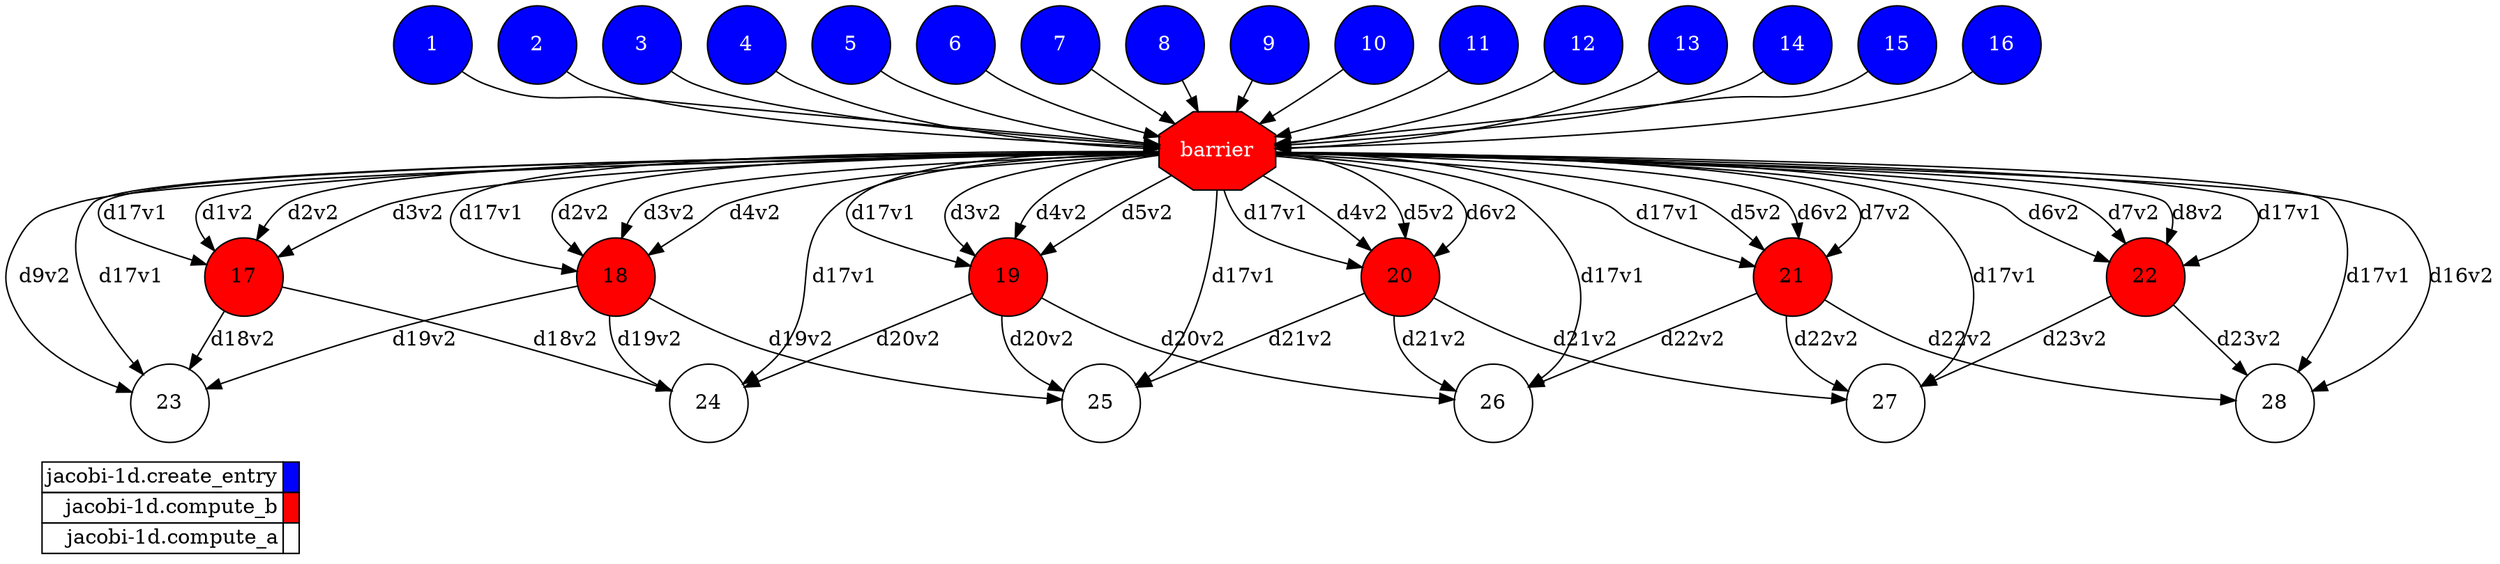 digraph {
  rankdir=TB;
  labeljust="l";
  subgraph dependence_graph {
    ranksep=0.20;
    node[height=0.75];

1[shape=circle, style=filled fillcolor="#0000ff" fontcolor="#ffffff"];
2[shape=circle, style=filled fillcolor="#0000ff" fontcolor="#ffffff"];
3[shape=circle, style=filled fillcolor="#0000ff" fontcolor="#ffffff"];
4[shape=circle, style=filled fillcolor="#0000ff" fontcolor="#ffffff"];
5[shape=circle, style=filled fillcolor="#0000ff" fontcolor="#ffffff"];
6[shape=circle, style=filled fillcolor="#0000ff" fontcolor="#ffffff"];
7[shape=circle, style=filled fillcolor="#0000ff" fontcolor="#ffffff"];
8[shape=circle, style=filled fillcolor="#0000ff" fontcolor="#ffffff"];
9[shape=circle, style=filled fillcolor="#0000ff" fontcolor="#ffffff"];
10[shape=circle, style=filled fillcolor="#0000ff" fontcolor="#ffffff"];
11[shape=circle, style=filled fillcolor="#0000ff" fontcolor="#ffffff"];
12[shape=circle, style=filled fillcolor="#0000ff" fontcolor="#ffffff"];
13[shape=circle, style=filled fillcolor="#0000ff" fontcolor="#ffffff"];
14[shape=circle, style=filled fillcolor="#0000ff" fontcolor="#ffffff"];
15[shape=circle, style=filled fillcolor="#0000ff" fontcolor="#ffffff"];
16[shape=circle, style=filled fillcolor="#0000ff" fontcolor="#ffffff"];
Synchro1[label="barrier", shape=octagon, style=filled fillcolor="#ff0000" fontcolor="#FFFFFF"];
1 -> Synchro1;
12 -> Synchro1;
4 -> Synchro1;
15 -> Synchro1;
6 -> Synchro1;
3 -> Synchro1;
5 -> Synchro1;
2 -> Synchro1;
8 -> Synchro1;
9 -> Synchro1;
7 -> Synchro1;
16 -> Synchro1;
10 -> Synchro1;
11 -> Synchro1;
14 -> Synchro1;
13 -> Synchro1;
17[shape=circle, style=filled fillcolor="#ff0000" fontcolor="#000000"];
Synchro1 -> 17[ label="d17v1" ];
Synchro1 -> 17[ label="d1v2" ];
Synchro1 -> 17[ label="d2v2" ];
Synchro1 -> 17[ label="d3v2" ];
18[shape=circle, style=filled fillcolor="#ff0000" fontcolor="#000000"];
Synchro1 -> 18[ label="d17v1" ];
Synchro1 -> 18[ label="d2v2" ];
Synchro1 -> 18[ label="d3v2" ];
Synchro1 -> 18[ label="d4v2" ];
19[shape=circle, style=filled fillcolor="#ff0000" fontcolor="#000000"];
Synchro1 -> 19[ label="d17v1" ];
Synchro1 -> 19[ label="d3v2" ];
Synchro1 -> 19[ label="d4v2" ];
Synchro1 -> 19[ label="d5v2" ];
20[shape=circle, style=filled fillcolor="#ff0000" fontcolor="#000000"];
Synchro1 -> 20[ label="d17v1" ];
Synchro1 -> 20[ label="d4v2" ];
Synchro1 -> 20[ label="d5v2" ];
Synchro1 -> 20[ label="d6v2" ];
21[shape=circle, style=filled fillcolor="#ff0000" fontcolor="#000000"];
Synchro1 -> 21[ label="d17v1" ];
Synchro1 -> 21[ label="d5v2" ];
Synchro1 -> 21[ label="d6v2" ];
Synchro1 -> 21[ label="d7v2" ];
22[shape=circle, style=filled fillcolor="#ff0000" fontcolor="#000000"];
Synchro1 -> 22[ label="d17v1" ];
Synchro1 -> 22[ label="d6v2" ];
Synchro1 -> 22[ label="d7v2" ];
Synchro1 -> 22[ label="d8v2" ];
23[shape=circle, style=filled fillcolor="#ffffff" fontcolor="#000000"];
Synchro1 -> 23[ label="d17v1" ];
Synchro1 -> 23[ label="d9v2" ];
17 -> 23[ label="d18v2" ];
18 -> 23[ label="d19v2" ];
24[shape=circle, style=filled fillcolor="#ffffff" fontcolor="#000000"];
Synchro1 -> 24[ label="d17v1" ];
17 -> 24[ label="d18v2" ];
18 -> 24[ label="d19v2" ];
19 -> 24[ label="d20v2" ];
25[shape=circle, style=filled fillcolor="#ffffff" fontcolor="#000000"];
Synchro1 -> 25[ label="d17v1" ];
18 -> 25[ label="d19v2" ];
19 -> 25[ label="d20v2" ];
20 -> 25[ label="d21v2" ];
26[shape=circle, style=filled fillcolor="#ffffff" fontcolor="#000000"];
Synchro1 -> 26[ label="d17v1" ];
19 -> 26[ label="d20v2" ];
20 -> 26[ label="d21v2" ];
21 -> 26[ label="d22v2" ];
27[shape=circle, style=filled fillcolor="#ffffff" fontcolor="#000000"];
Synchro1 -> 27[ label="d17v1" ];
20 -> 27[ label="d21v2" ];
21 -> 27[ label="d22v2" ];
22 -> 27[ label="d23v2" ];
28[shape=circle, style=filled fillcolor="#ffffff" fontcolor="#000000"];
Synchro1 -> 28[ label="d17v1" ];
21 -> 28[ label="d22v2" ];
22 -> 28[ label="d23v2" ];
Synchro1 -> 28[ label="d16v2" ];  }
  subgraph legend {
    rank=sink;
    node [shape=plaintext, height=0.75];
    ranksep=0.20;
    label = "Legend";
    key [label=<
      <table border="0" cellpadding="2" cellspacing="0" cellborder="1">
<tr>
<td align="right">jacobi-1d.create_entry</td>
<td bgcolor="#0000ff">&nbsp;</td>
</tr>
<tr>
<td align="right">jacobi-1d.compute_b</td>
<td bgcolor="#ff0000">&nbsp;</td>
</tr>
<tr>
<td align="right">jacobi-1d.compute_a</td>
<td bgcolor="#ffffff">&nbsp;</td>
</tr>
      </table>
    >]
  }
}
